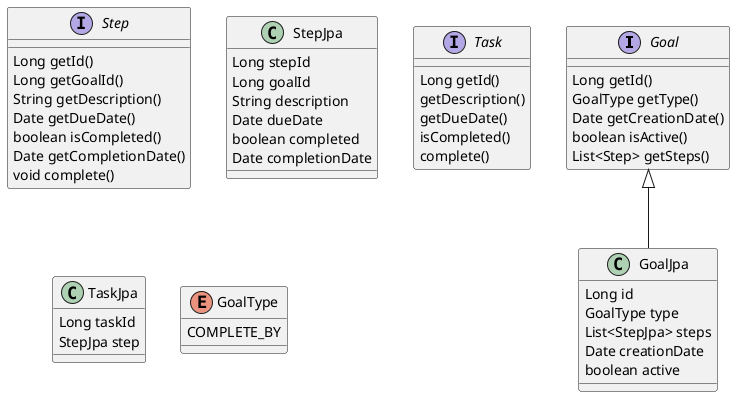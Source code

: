 @startuml
'https://plantuml.com/class-diagram

interface Goal {
    Long getId()
    GoalType getType()
    Date getCreationDate()
    boolean isActive()
    List<Step> getSteps()
}

class GoalJpa {
    Long id
    GoalType type
    List<StepJpa> steps
    Date creationDate
    boolean active
}

interface Step {
    Long getId()
    Long getGoalId()
    String getDescription()
    Date getDueDate()
    boolean isCompleted()
    Date getCompletionDate()
    void complete()
}

class StepJpa {
    Long stepId
    Long goalId
    String description
    Date dueDate
    boolean completed
    Date completionDate
}

interface Task {
   Long getId()
   getDescription()
   getDueDate()
   isCompleted()
   complete()
}

class TaskJpa {
    Long taskId
    StepJpa step

}

enum GoalType {
    COMPLETE_BY
}

Goal <|-- GoalJpa

@enduml